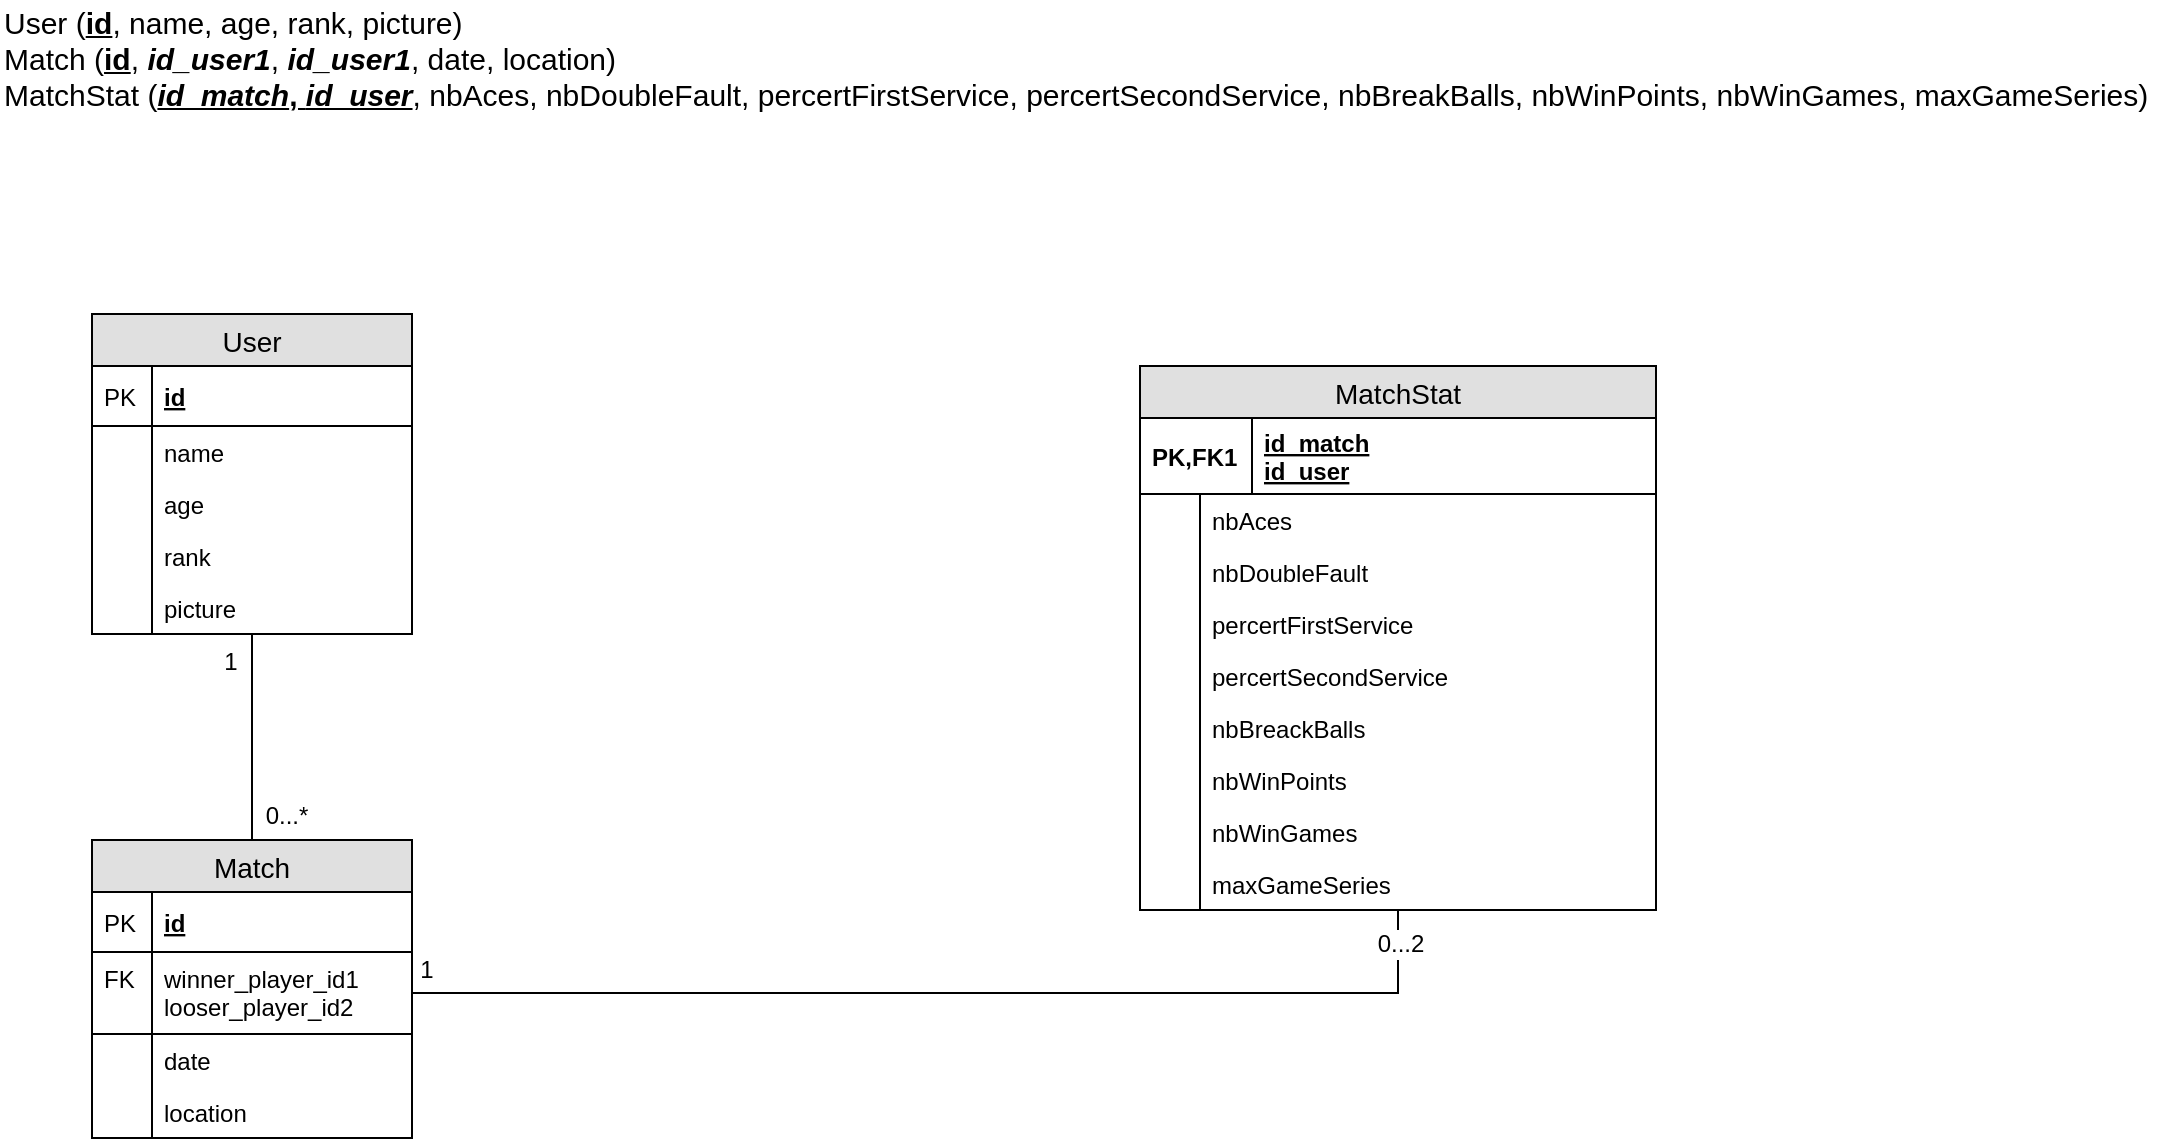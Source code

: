 <mxfile version="12.8.8" type="device"><diagram id="7pb9xN7VV79GR3MG1eXe" name="Page-1"><mxGraphModel dx="773" dy="493" grid="0" gridSize="10" guides="1" tooltips="1" connect="1" arrows="1" fold="1" page="1" pageScale="1" pageWidth="1169" pageHeight="827" math="0" shadow="0"><root><mxCell id="0"/><mxCell id="1" parent="0"/><mxCell id="ZyxuIsqHJoSmLZE5cF-4-15" value="&lt;div style=&quot;font-size: 15px;&quot;&gt;User (&lt;b style=&quot;font-size: 15px;&quot;&gt;&lt;u style=&quot;font-size: 15px;&quot;&gt;id&lt;/u&gt;&lt;/b&gt;, name, age, rank, picture)&lt;/div&gt;&lt;font style=&quot;font-size: 15px;&quot;&gt;&lt;div style=&quot;font-size: 15px;&quot;&gt;&lt;span style=&quot;font-size: 15px;&quot;&gt;Match (&lt;b style=&quot;font-size: 15px;&quot;&gt;&lt;u style=&quot;font-size: 15px;&quot;&gt;id&lt;/u&gt;&lt;/b&gt;, &lt;i style=&quot;font-size: 15px;&quot;&gt;&lt;b style=&quot;font-size: 15px;&quot;&gt;id_user1&lt;/b&gt;&lt;/i&gt;, &lt;i style=&quot;font-size: 15px;&quot;&gt;&lt;b style=&quot;font-size: 15px;&quot;&gt;id_user1&lt;/b&gt;&lt;/i&gt;, date, location)&lt;/span&gt;&lt;/div&gt;&lt;div style=&quot;font-size: 15px;&quot;&gt;MatchStat (&lt;b style=&quot;font-size: 15px;&quot;&gt;&lt;u style=&quot;font-size: 15px;&quot;&gt;&lt;i style=&quot;font-size: 15px;&quot;&gt;id_match&lt;/i&gt;, &lt;i style=&quot;font-size: 15px;&quot;&gt;id_user&lt;/i&gt;&lt;/u&gt;&lt;/b&gt;, nbAces, nbDoubleFault, percertFirstService,&amp;nbsp;percertSecondService, nbBreakBalls, nbWinPoints, nbWinGames, maxGameSeries)&lt;/div&gt;&lt;/font&gt;" style="text;html=1;align=left;verticalAlign=middle;resizable=0;points=[];autosize=1;fontSize=15;" parent="1" vertex="1"><mxGeometry x="44" y="38" width="1082" height="57" as="geometry"/></mxCell><mxCell id="ZyxuIsqHJoSmLZE5cF-4-66" style="edgeStyle=orthogonalEdgeStyle;rounded=0;orthogonalLoop=1;jettySize=auto;html=1;endArrow=none;endFill=0;" parent="1" source="ZyxuIsqHJoSmLZE5cF-4-49" target="ZyxuIsqHJoSmLZE5cF-4-4" edge="1"><mxGeometry relative="1" as="geometry"/></mxCell><mxCell id="ZyxuIsqHJoSmLZE5cF-4-67" value="1" style="text;html=1;align=center;verticalAlign=middle;resizable=0;points=[];labelBackgroundColor=#ffffff;" parent="ZyxuIsqHJoSmLZE5cF-4-66" vertex="1" connectable="0"><mxGeometry x="-0.248" y="-1" relative="1" as="geometry"><mxPoint x="-10" y="-24.33" as="offset"/></mxGeometry></mxCell><mxCell id="ZyxuIsqHJoSmLZE5cF-4-68" value="0...*" style="text;html=1;align=center;verticalAlign=middle;resizable=0;points=[];labelBackgroundColor=#ffffff;" parent="ZyxuIsqHJoSmLZE5cF-4-66" vertex="1" connectable="0"><mxGeometry x="0.009" relative="1" as="geometry"><mxPoint x="17" y="38.33" as="offset"/></mxGeometry></mxCell><mxCell id="ZyxuIsqHJoSmLZE5cF-4-4" value="Match" style="swimlane;fontStyle=0;childLayout=stackLayout;horizontal=1;startSize=26;fillColor=#e0e0e0;horizontalStack=0;resizeParent=1;resizeParentMax=0;resizeLast=0;collapsible=1;marginBottom=0;swimlaneFillColor=#ffffff;align=center;fontSize=14;" parent="1" vertex="1"><mxGeometry x="90" y="458" width="160" height="149" as="geometry"/></mxCell><mxCell id="ZyxuIsqHJoSmLZE5cF-4-5" value="id" style="shape=partialRectangle;top=0;left=0;right=0;bottom=1;align=left;verticalAlign=middle;fillColor=none;spacingLeft=34;spacingRight=4;overflow=hidden;rotatable=0;points=[[0,0.5],[1,0.5]];portConstraint=eastwest;dropTarget=0;fontStyle=5;fontSize=12;" parent="ZyxuIsqHJoSmLZE5cF-4-4" vertex="1"><mxGeometry y="26" width="160" height="30" as="geometry"/></mxCell><mxCell id="ZyxuIsqHJoSmLZE5cF-4-6" value="PK" style="shape=partialRectangle;top=0;left=0;bottom=0;fillColor=none;align=left;verticalAlign=middle;spacingLeft=4;spacingRight=4;overflow=hidden;rotatable=0;points=[];portConstraint=eastwest;part=1;fontSize=12;" parent="ZyxuIsqHJoSmLZE5cF-4-5" vertex="1" connectable="0"><mxGeometry width="30" height="30" as="geometry"/></mxCell><mxCell id="ZyxuIsqHJoSmLZE5cF-4-19" value="winner_player_id1&#10;looser_player_id2" style="shape=partialRectangle;top=0;left=0;right=0;bottom=1;align=left;verticalAlign=top;fillColor=none;spacingLeft=34;spacingRight=4;overflow=hidden;rotatable=0;points=[[0,0.5],[1,0.5]];portConstraint=eastwest;dropTarget=0;fontSize=12;" parent="ZyxuIsqHJoSmLZE5cF-4-4" vertex="1"><mxGeometry y="56" width="160" height="41" as="geometry"/></mxCell><mxCell id="ZyxuIsqHJoSmLZE5cF-4-20" value="FK" style="shape=partialRectangle;top=0;left=0;bottom=0;fillColor=none;align=left;verticalAlign=top;spacingLeft=4;spacingRight=4;overflow=hidden;rotatable=0;points=[];portConstraint=eastwest;part=1;fontSize=12;" parent="ZyxuIsqHJoSmLZE5cF-4-19" vertex="1" connectable="0"><mxGeometry width="30" height="41" as="geometry"/></mxCell><mxCell id="ZyxuIsqHJoSmLZE5cF-4-7" value="date" style="shape=partialRectangle;top=0;left=0;right=0;bottom=0;align=left;verticalAlign=top;fillColor=none;spacingLeft=34;spacingRight=4;overflow=hidden;rotatable=0;points=[[0,0.5],[1,0.5]];portConstraint=eastwest;dropTarget=0;fontSize=12;" parent="ZyxuIsqHJoSmLZE5cF-4-4" vertex="1"><mxGeometry y="97" width="160" height="26" as="geometry"/></mxCell><mxCell id="ZyxuIsqHJoSmLZE5cF-4-8" value="" style="shape=partialRectangle;top=0;left=0;bottom=0;fillColor=none;align=left;verticalAlign=top;spacingLeft=4;spacingRight=4;overflow=hidden;rotatable=0;points=[];portConstraint=eastwest;part=1;fontSize=12;" parent="ZyxuIsqHJoSmLZE5cF-4-7" vertex="1" connectable="0"><mxGeometry width="30" height="26" as="geometry"/></mxCell><mxCell id="ZyxuIsqHJoSmLZE5cF-4-9" value="location" style="shape=partialRectangle;top=0;left=0;right=0;bottom=0;align=left;verticalAlign=top;fillColor=none;spacingLeft=34;spacingRight=4;overflow=hidden;rotatable=0;points=[[0,0.5],[1,0.5]];portConstraint=eastwest;dropTarget=0;fontSize=12;" parent="ZyxuIsqHJoSmLZE5cF-4-4" vertex="1"><mxGeometry y="123" width="160" height="26" as="geometry"/></mxCell><mxCell id="ZyxuIsqHJoSmLZE5cF-4-10" value="" style="shape=partialRectangle;top=0;left=0;bottom=0;fillColor=none;align=left;verticalAlign=top;spacingLeft=4;spacingRight=4;overflow=hidden;rotatable=0;points=[];portConstraint=eastwest;part=1;fontSize=12;" parent="ZyxuIsqHJoSmLZE5cF-4-9" vertex="1" connectable="0"><mxGeometry width="30" height="26" as="geometry"/></mxCell><mxCell id="ZyxuIsqHJoSmLZE5cF-4-49" value="User" style="swimlane;fontStyle=0;childLayout=stackLayout;horizontal=1;startSize=26;fillColor=#e0e0e0;horizontalStack=0;resizeParent=1;resizeParentMax=0;resizeLast=0;collapsible=1;marginBottom=0;swimlaneFillColor=#ffffff;align=center;fontSize=14;" parent="1" vertex="1"><mxGeometry x="90" y="195" width="160" height="160" as="geometry"/></mxCell><mxCell id="ZyxuIsqHJoSmLZE5cF-4-50" value="id" style="shape=partialRectangle;top=0;left=0;right=0;bottom=1;align=left;verticalAlign=middle;fillColor=none;spacingLeft=34;spacingRight=4;overflow=hidden;rotatable=0;points=[[0,0.5],[1,0.5]];portConstraint=eastwest;dropTarget=0;fontStyle=5;fontSize=12;" parent="ZyxuIsqHJoSmLZE5cF-4-49" vertex="1"><mxGeometry y="26" width="160" height="30" as="geometry"/></mxCell><mxCell id="ZyxuIsqHJoSmLZE5cF-4-51" value="PK" style="shape=partialRectangle;top=0;left=0;bottom=0;fillColor=none;align=left;verticalAlign=middle;spacingLeft=4;spacingRight=4;overflow=hidden;rotatable=0;points=[];portConstraint=eastwest;part=1;fontSize=12;" parent="ZyxuIsqHJoSmLZE5cF-4-50" vertex="1" connectable="0"><mxGeometry width="30" height="30" as="geometry"/></mxCell><mxCell id="ZyxuIsqHJoSmLZE5cF-4-54" value="name" style="shape=partialRectangle;top=0;left=0;right=0;bottom=0;align=left;verticalAlign=top;fillColor=none;spacingLeft=34;spacingRight=4;overflow=hidden;rotatable=0;points=[[0,0.5],[1,0.5]];portConstraint=eastwest;dropTarget=0;fontSize=12;strokeColor=#000000;gradientColor=none;dashed=1;" parent="ZyxuIsqHJoSmLZE5cF-4-49" vertex="1"><mxGeometry y="56" width="160" height="26" as="geometry"/></mxCell><mxCell id="ZyxuIsqHJoSmLZE5cF-4-55" value="" style="shape=partialRectangle;top=0;left=0;bottom=0;fillColor=none;align=left;verticalAlign=top;spacingLeft=4;spacingRight=4;overflow=hidden;rotatable=0;points=[];portConstraint=eastwest;part=1;fontSize=12;" parent="ZyxuIsqHJoSmLZE5cF-4-54" vertex="1" connectable="0"><mxGeometry width="30" height="26" as="geometry"/></mxCell><mxCell id="ZyxuIsqHJoSmLZE5cF-4-56" value="age" style="shape=partialRectangle;top=0;left=0;right=0;bottom=0;align=left;verticalAlign=top;fillColor=none;spacingLeft=34;spacingRight=4;overflow=hidden;rotatable=0;points=[[0,0.5],[1,0.5]];portConstraint=eastwest;dropTarget=0;fontSize=12;" parent="ZyxuIsqHJoSmLZE5cF-4-49" vertex="1"><mxGeometry y="82" width="160" height="26" as="geometry"/></mxCell><mxCell id="ZyxuIsqHJoSmLZE5cF-4-57" value="" style="shape=partialRectangle;top=0;left=0;bottom=0;fillColor=none;align=left;verticalAlign=top;spacingLeft=4;spacingRight=4;overflow=hidden;rotatable=0;points=[];portConstraint=eastwest;part=1;fontSize=12;" parent="ZyxuIsqHJoSmLZE5cF-4-56" vertex="1" connectable="0"><mxGeometry width="30" height="26" as="geometry"/></mxCell><mxCell id="ZyxuIsqHJoSmLZE5cF-4-58" value="rank" style="shape=partialRectangle;top=0;left=0;right=0;bottom=0;align=left;verticalAlign=top;fillColor=none;spacingLeft=34;spacingRight=4;overflow=hidden;rotatable=0;points=[[0,0.5],[1,0.5]];portConstraint=eastwest;dropTarget=0;fontSize=12;" parent="ZyxuIsqHJoSmLZE5cF-4-49" vertex="1"><mxGeometry y="108" width="160" height="26" as="geometry"/></mxCell><mxCell id="ZyxuIsqHJoSmLZE5cF-4-59" value="" style="shape=partialRectangle;top=0;left=0;bottom=0;fillColor=none;align=left;verticalAlign=top;spacingLeft=4;spacingRight=4;overflow=hidden;rotatable=0;points=[];portConstraint=eastwest;part=1;fontSize=12;" parent="ZyxuIsqHJoSmLZE5cF-4-58" vertex="1" connectable="0"><mxGeometry width="30" height="26" as="geometry"/></mxCell><mxCell id="ZyxuIsqHJoSmLZE5cF-4-60" value="picture" style="shape=partialRectangle;top=0;left=0;right=0;bottom=0;align=left;verticalAlign=top;fillColor=none;spacingLeft=34;spacingRight=4;overflow=hidden;rotatable=0;points=[[0,0.5],[1,0.5]];portConstraint=eastwest;dropTarget=0;fontSize=12;" parent="ZyxuIsqHJoSmLZE5cF-4-49" vertex="1"><mxGeometry y="134" width="160" height="26" as="geometry"/></mxCell><mxCell id="ZyxuIsqHJoSmLZE5cF-4-61" value="" style="shape=partialRectangle;top=0;left=0;bottom=0;fillColor=none;align=left;verticalAlign=top;spacingLeft=4;spacingRight=4;overflow=hidden;rotatable=0;points=[];portConstraint=eastwest;part=1;fontSize=12;" parent="ZyxuIsqHJoSmLZE5cF-4-60" vertex="1" connectable="0"><mxGeometry width="30" height="26" as="geometry"/></mxCell><mxCell id="ZyxuIsqHJoSmLZE5cF-4-69" style="edgeStyle=orthogonalEdgeStyle;rounded=0;orthogonalLoop=1;jettySize=auto;html=1;exitX=1;exitY=0.5;exitDx=0;exitDy=0;endArrow=none;endFill=0;" parent="1" source="ZyxuIsqHJoSmLZE5cF-4-19" target="ZyxuIsqHJoSmLZE5cF-4-21" edge="1"><mxGeometry relative="1" as="geometry"/></mxCell><mxCell id="ZyxuIsqHJoSmLZE5cF-4-70" value="1" style="text;html=1;align=center;verticalAlign=middle;resizable=0;points=[];labelBackgroundColor=#ffffff;" parent="ZyxuIsqHJoSmLZE5cF-4-69" vertex="1" connectable="0"><mxGeometry x="-0.745" y="1" relative="1" as="geometry"><mxPoint x="-60.83" y="-10.5" as="offset"/></mxGeometry></mxCell><mxCell id="ZyxuIsqHJoSmLZE5cF-4-72" value="0...2" style="text;html=1;align=center;verticalAlign=middle;resizable=0;points=[];labelBackgroundColor=#ffffff;" parent="ZyxuIsqHJoSmLZE5cF-4-69" vertex="1" connectable="0"><mxGeometry x="0.952" y="-1" relative="1" as="geometry"><mxPoint y="3.5" as="offset"/></mxGeometry></mxCell><mxCell id="ZyxuIsqHJoSmLZE5cF-4-21" value="MatchStat" style="swimlane;fontStyle=0;childLayout=stackLayout;horizontal=1;startSize=26;fillColor=#e0e0e0;horizontalStack=0;resizeParent=1;resizeParentMax=0;resizeLast=0;collapsible=1;marginBottom=0;swimlaneFillColor=#ffffff;align=center;fontSize=14;" parent="1" vertex="1"><mxGeometry x="614" y="221" width="258" height="272" as="geometry"/></mxCell><mxCell id="ZyxuIsqHJoSmLZE5cF-4-33" value="id_match&#10;id_user" style="shape=partialRectangle;top=0;left=0;right=0;bottom=1;align=left;verticalAlign=middle;fillColor=none;spacingLeft=60;spacingRight=4;overflow=hidden;rotatable=0;points=[[0,0.5],[1,0.5]];portConstraint=eastwest;dropTarget=0;fontStyle=5;fontSize=12;" parent="ZyxuIsqHJoSmLZE5cF-4-21" vertex="1"><mxGeometry y="26" width="258" height="38" as="geometry"/></mxCell><mxCell id="ZyxuIsqHJoSmLZE5cF-4-34" value="PK,FK1" style="shape=partialRectangle;fontStyle=1;top=0;left=0;bottom=0;fillColor=none;align=left;verticalAlign=middle;spacingLeft=4;spacingRight=4;overflow=hidden;rotatable=0;points=[];portConstraint=eastwest;part=1;fontSize=12;" parent="ZyxuIsqHJoSmLZE5cF-4-33" vertex="1" connectable="0"><mxGeometry width="56" height="38" as="geometry"/></mxCell><mxCell id="ZyxuIsqHJoSmLZE5cF-4-26" value="nbAces" style="shape=partialRectangle;top=0;left=0;right=0;bottom=0;align=left;verticalAlign=top;fillColor=none;spacingLeft=34;spacingRight=4;overflow=hidden;rotatable=0;points=[[0,0.5],[1,0.5]];portConstraint=eastwest;dropTarget=0;fontSize=12;" parent="ZyxuIsqHJoSmLZE5cF-4-21" vertex="1"><mxGeometry y="64" width="258" height="26" as="geometry"/></mxCell><mxCell id="ZyxuIsqHJoSmLZE5cF-4-27" value="" style="shape=partialRectangle;top=0;left=0;bottom=0;fillColor=none;align=left;verticalAlign=top;spacingLeft=4;spacingRight=4;overflow=hidden;rotatable=0;points=[];portConstraint=eastwest;part=1;fontSize=12;" parent="ZyxuIsqHJoSmLZE5cF-4-26" vertex="1" connectable="0"><mxGeometry width="30" height="26" as="geometry"/></mxCell><mxCell id="ZyxuIsqHJoSmLZE5cF-4-28" value="nbDoubleFault" style="shape=partialRectangle;top=0;left=0;right=0;bottom=0;align=left;verticalAlign=top;fillColor=none;spacingLeft=34;spacingRight=4;overflow=hidden;rotatable=0;points=[[0,0.5],[1,0.5]];portConstraint=eastwest;dropTarget=0;fontSize=12;" parent="ZyxuIsqHJoSmLZE5cF-4-21" vertex="1"><mxGeometry y="90" width="258" height="26" as="geometry"/></mxCell><mxCell id="ZyxuIsqHJoSmLZE5cF-4-29" value="" style="shape=partialRectangle;top=0;left=0;bottom=0;fillColor=none;align=left;verticalAlign=top;spacingLeft=4;spacingRight=4;overflow=hidden;rotatable=0;points=[];portConstraint=eastwest;part=1;fontSize=12;" parent="ZyxuIsqHJoSmLZE5cF-4-28" vertex="1" connectable="0"><mxGeometry width="30" height="26" as="geometry"/></mxCell><mxCell id="ZyxuIsqHJoSmLZE5cF-4-37" value="percertFirstService" style="shape=partialRectangle;top=0;left=0;right=0;bottom=0;align=left;verticalAlign=top;fillColor=none;spacingLeft=34;spacingRight=4;overflow=hidden;rotatable=0;points=[[0,0.5],[1,0.5]];portConstraint=eastwest;dropTarget=0;fontSize=12;" parent="ZyxuIsqHJoSmLZE5cF-4-21" vertex="1"><mxGeometry y="116" width="258" height="26" as="geometry"/></mxCell><mxCell id="ZyxuIsqHJoSmLZE5cF-4-38" value="" style="shape=partialRectangle;top=0;left=0;bottom=0;fillColor=none;align=left;verticalAlign=top;spacingLeft=4;spacingRight=4;overflow=hidden;rotatable=0;points=[];portConstraint=eastwest;part=1;fontSize=12;" parent="ZyxuIsqHJoSmLZE5cF-4-37" vertex="1" connectable="0"><mxGeometry width="30" height="26" as="geometry"/></mxCell><mxCell id="ZyxuIsqHJoSmLZE5cF-4-39" value="percertSecondService" style="shape=partialRectangle;top=0;left=0;right=0;bottom=0;align=left;verticalAlign=top;fillColor=none;spacingLeft=34;spacingRight=4;overflow=hidden;rotatable=0;points=[[0,0.5],[1,0.5]];portConstraint=eastwest;dropTarget=0;fontSize=12;" parent="ZyxuIsqHJoSmLZE5cF-4-21" vertex="1"><mxGeometry y="142" width="258" height="26" as="geometry"/></mxCell><mxCell id="ZyxuIsqHJoSmLZE5cF-4-40" value="" style="shape=partialRectangle;top=0;left=0;bottom=0;fillColor=none;align=left;verticalAlign=top;spacingLeft=4;spacingRight=4;overflow=hidden;rotatable=0;points=[];portConstraint=eastwest;part=1;fontSize=12;" parent="ZyxuIsqHJoSmLZE5cF-4-39" vertex="1" connectable="0"><mxGeometry width="30" height="26" as="geometry"/></mxCell><mxCell id="ZyxuIsqHJoSmLZE5cF-4-41" value="nbBreackBalls" style="shape=partialRectangle;top=0;left=0;right=0;bottom=0;align=left;verticalAlign=top;fillColor=none;spacingLeft=34;spacingRight=4;overflow=hidden;rotatable=0;points=[[0,0.5],[1,0.5]];portConstraint=eastwest;dropTarget=0;fontSize=12;" parent="ZyxuIsqHJoSmLZE5cF-4-21" vertex="1"><mxGeometry y="168" width="258" height="26" as="geometry"/></mxCell><mxCell id="ZyxuIsqHJoSmLZE5cF-4-42" value="" style="shape=partialRectangle;top=0;left=0;bottom=0;fillColor=none;align=left;verticalAlign=top;spacingLeft=4;spacingRight=4;overflow=hidden;rotatable=0;points=[];portConstraint=eastwest;part=1;fontSize=12;" parent="ZyxuIsqHJoSmLZE5cF-4-41" vertex="1" connectable="0"><mxGeometry width="30" height="26" as="geometry"/></mxCell><mxCell id="ZyxuIsqHJoSmLZE5cF-4-43" value="nbWinPoints" style="shape=partialRectangle;top=0;left=0;right=0;bottom=0;align=left;verticalAlign=top;fillColor=none;spacingLeft=34;spacingRight=4;overflow=hidden;rotatable=0;points=[[0,0.5],[1,0.5]];portConstraint=eastwest;dropTarget=0;fontSize=12;" parent="ZyxuIsqHJoSmLZE5cF-4-21" vertex="1"><mxGeometry y="194" width="258" height="26" as="geometry"/></mxCell><mxCell id="ZyxuIsqHJoSmLZE5cF-4-44" value="" style="shape=partialRectangle;top=0;left=0;bottom=0;fillColor=none;align=left;verticalAlign=top;spacingLeft=4;spacingRight=4;overflow=hidden;rotatable=0;points=[];portConstraint=eastwest;part=1;fontSize=12;" parent="ZyxuIsqHJoSmLZE5cF-4-43" vertex="1" connectable="0"><mxGeometry width="30" height="26" as="geometry"/></mxCell><mxCell id="ZyxuIsqHJoSmLZE5cF-4-45" value="nbWinGames" style="shape=partialRectangle;top=0;left=0;right=0;bottom=0;align=left;verticalAlign=top;fillColor=none;spacingLeft=34;spacingRight=4;overflow=hidden;rotatable=0;points=[[0,0.5],[1,0.5]];portConstraint=eastwest;dropTarget=0;fontSize=12;" parent="ZyxuIsqHJoSmLZE5cF-4-21" vertex="1"><mxGeometry y="220" width="258" height="26" as="geometry"/></mxCell><mxCell id="ZyxuIsqHJoSmLZE5cF-4-46" value="" style="shape=partialRectangle;top=0;left=0;bottom=0;fillColor=none;align=left;verticalAlign=top;spacingLeft=4;spacingRight=4;overflow=hidden;rotatable=0;points=[];portConstraint=eastwest;part=1;fontSize=12;" parent="ZyxuIsqHJoSmLZE5cF-4-45" vertex="1" connectable="0"><mxGeometry width="30" height="26" as="geometry"/></mxCell><mxCell id="ZyxuIsqHJoSmLZE5cF-4-47" value="maxGameSeries" style="shape=partialRectangle;top=0;left=0;right=0;bottom=0;align=left;verticalAlign=top;fillColor=none;spacingLeft=34;spacingRight=4;overflow=hidden;rotatable=0;points=[[0,0.5],[1,0.5]];portConstraint=eastwest;dropTarget=0;fontSize=12;" parent="ZyxuIsqHJoSmLZE5cF-4-21" vertex="1"><mxGeometry y="246" width="258" height="26" as="geometry"/></mxCell><mxCell id="ZyxuIsqHJoSmLZE5cF-4-48" value="" style="shape=partialRectangle;top=0;left=0;bottom=0;fillColor=none;align=left;verticalAlign=top;spacingLeft=4;spacingRight=4;overflow=hidden;rotatable=0;points=[];portConstraint=eastwest;part=1;fontSize=12;" parent="ZyxuIsqHJoSmLZE5cF-4-47" vertex="1" connectable="0"><mxGeometry width="30" height="26" as="geometry"/></mxCell></root></mxGraphModel></diagram></mxfile>